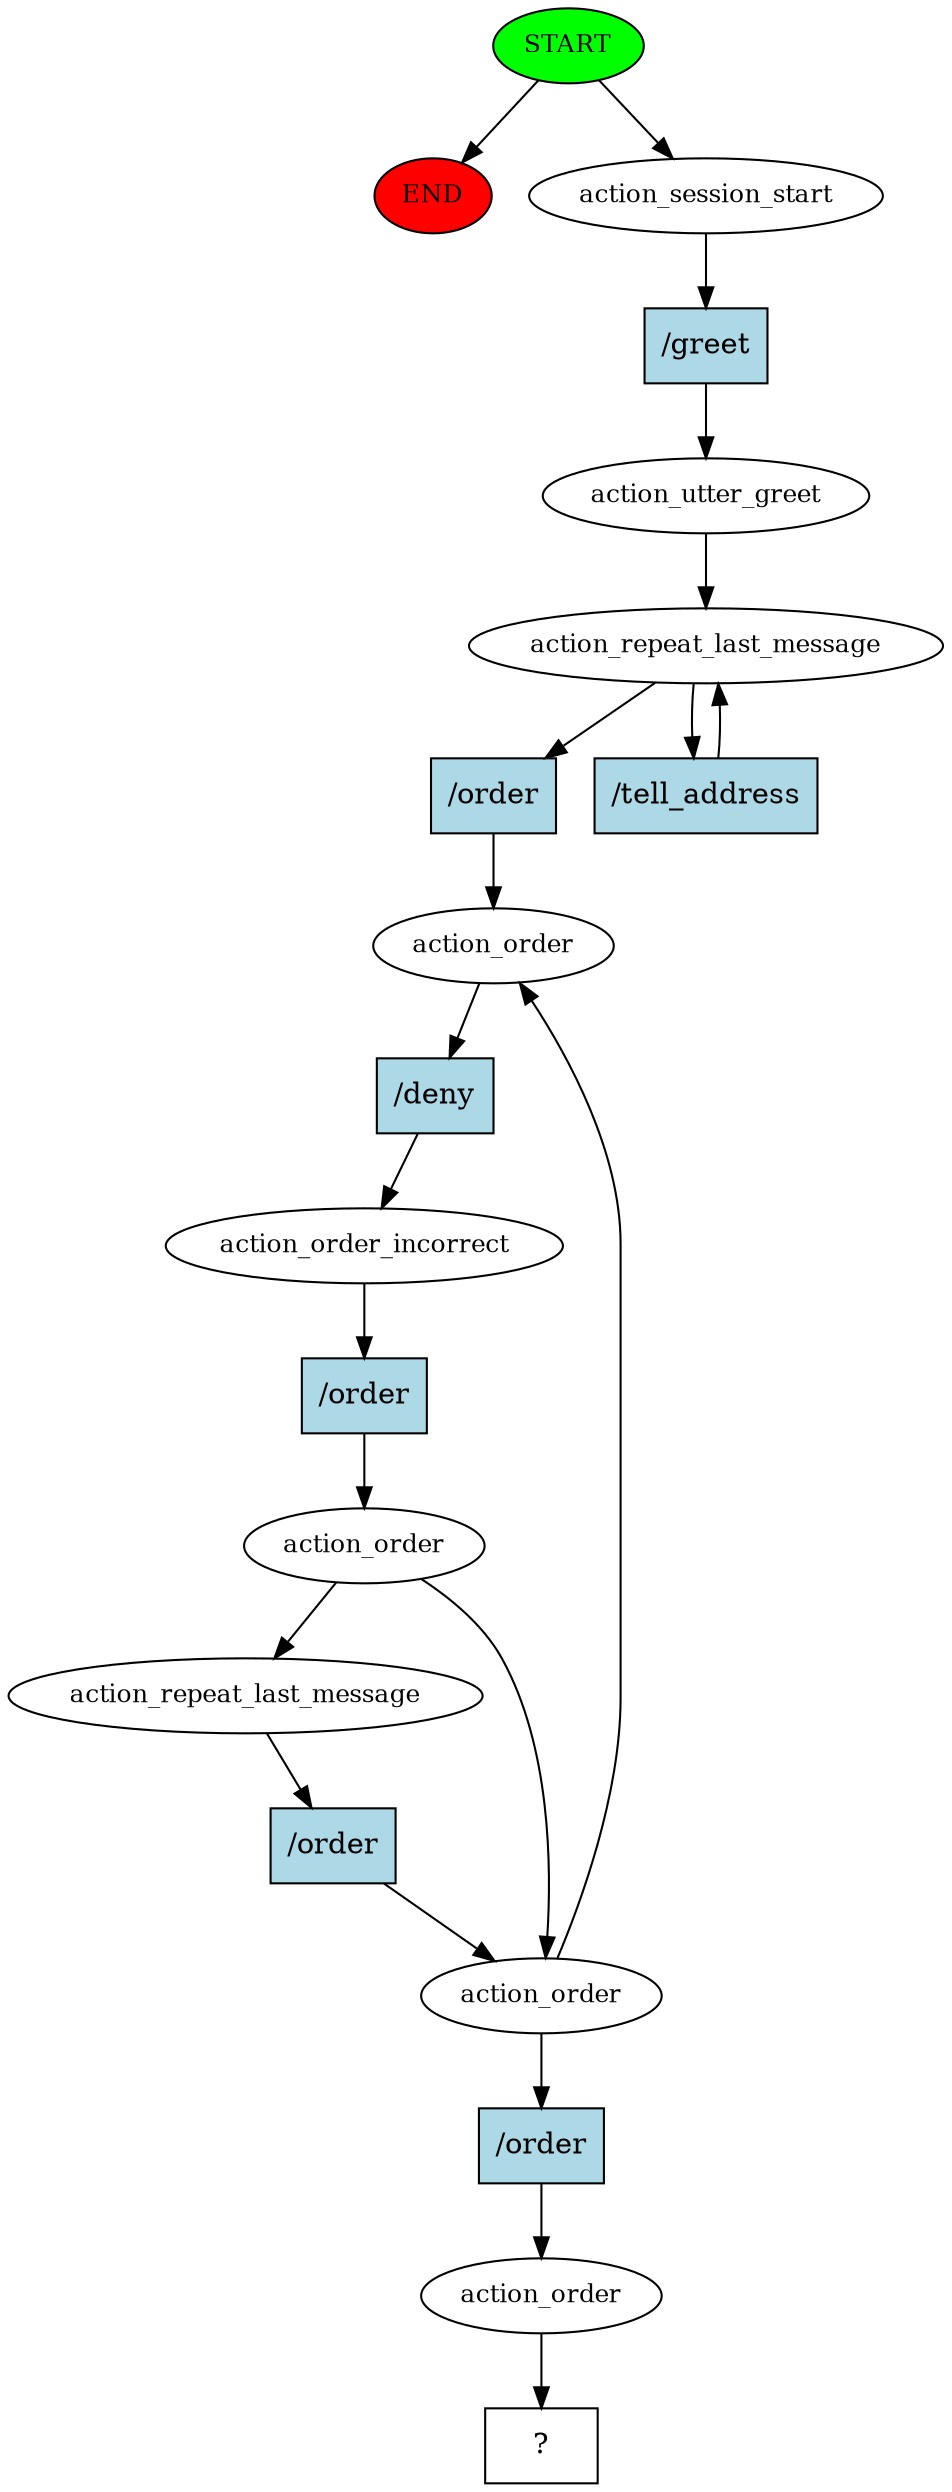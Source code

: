 digraph  {
0 [class="start active", fillcolor=green, fontsize=12, label=START, style=filled];
"-1" [class=end, fillcolor=red, fontsize=12, label=END, style=filled];
1 [class=active, fontsize=12, label=action_session_start];
2 [class=active, fontsize=12, label=action_utter_greet];
3 [class=active, fontsize=12, label=action_repeat_last_message];
5 [class=active, fontsize=12, label=action_order];
6 [class=active, fontsize=12, label=action_order_incorrect];
7 [class=active, fontsize=12, label=action_order];
8 [class=active, fontsize=12, label=action_repeat_last_message];
9 [class=active, fontsize=12, label=action_order];
14 [class=active, fontsize=12, label=action_order];
15 [class="intent dashed active", label="  ?  ", shape=rect];
16 [class="intent active", fillcolor=lightblue, label="/greet", shape=rect, style=filled];
17 [class="intent active", fillcolor=lightblue, label="/order", shape=rect, style=filled];
18 [class="intent active", fillcolor=lightblue, label="/tell_address", shape=rect, style=filled];
19 [class="intent active", fillcolor=lightblue, label="/deny", shape=rect, style=filled];
20 [class="intent active", fillcolor=lightblue, label="/order", shape=rect, style=filled];
21 [class="intent active", fillcolor=lightblue, label="/order", shape=rect, style=filled];
22 [class="intent active", fillcolor=lightblue, label="/order", shape=rect, style=filled];
0 -> "-1"  [class="", key=NONE, label=""];
0 -> 1  [class=active, key=NONE, label=""];
1 -> 16  [class=active, key=0];
2 -> 3  [class=active, key=NONE, label=""];
3 -> 17  [class=active, key=0];
3 -> 18  [class=active, key=0];
5 -> 19  [class=active, key=0];
6 -> 20  [class=active, key=0];
7 -> 8  [class=active, key=NONE, label=""];
7 -> 9  [class=active, key=NONE, label=""];
8 -> 21  [class=active, key=0];
9 -> 5  [class=active, key=NONE, label=""];
9 -> 22  [class=active, key=0];
14 -> 15  [class=active, key=NONE, label=""];
16 -> 2  [class=active, key=0];
17 -> 5  [class=active, key=0];
18 -> 3  [class=active, key=0];
19 -> 6  [class=active, key=0];
20 -> 7  [class=active, key=0];
21 -> 9  [class=active, key=0];
22 -> 14  [class=active, key=0];
}
